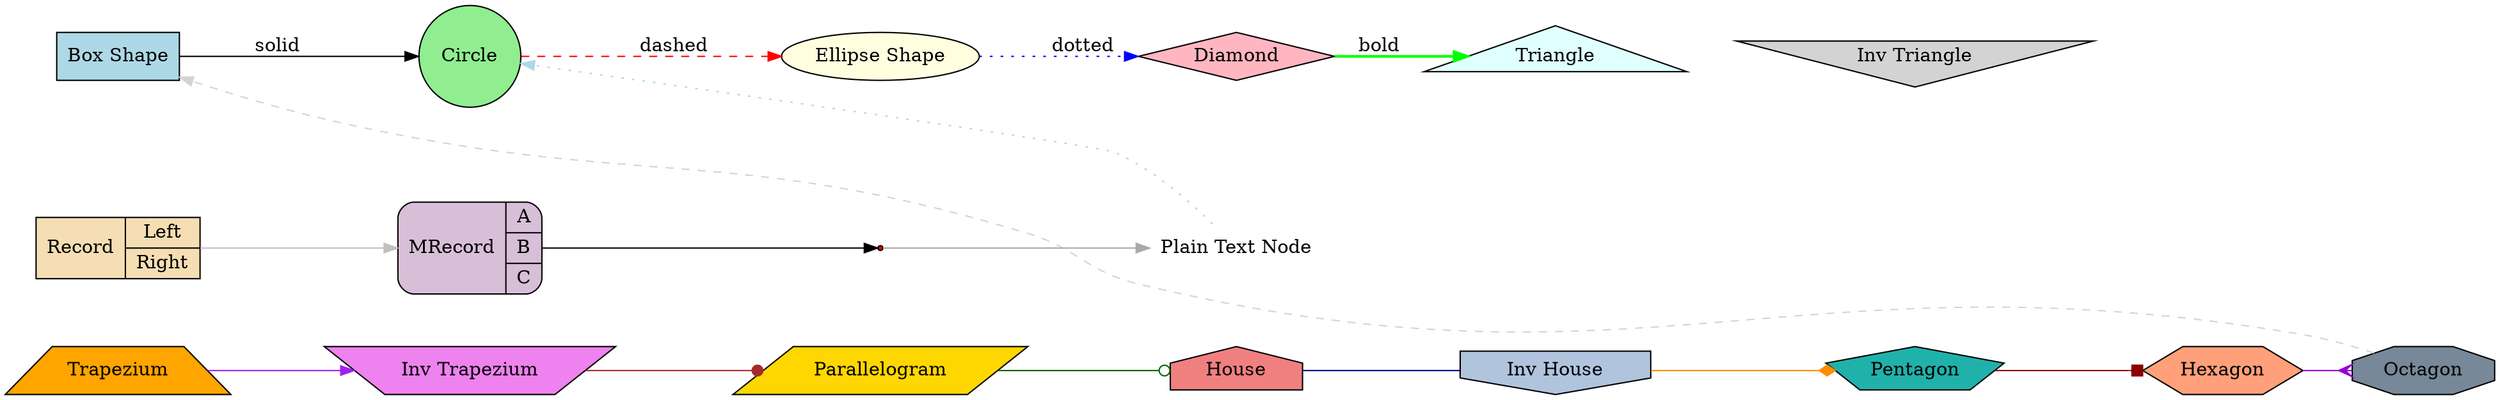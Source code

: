 digraph ShapesTest {
    rankdir=LR;
    
    // Test all different node shapes
    box_node [shape=box, label="Box Shape", fillcolor=lightblue, style=filled];
    circle_node [shape=circle, label="Circle", fillcolor=lightgreen, style=filled];
    ellipse_node [shape=ellipse, label="Ellipse Shape", fillcolor=lightyellow, style=filled];
    diamond_node [shape=diamond, label="Diamond", fillcolor=lightpink, style=filled];
    triangle_node [shape=triangle, label="Triangle", fillcolor=lightcyan, style=filled];
    invtriangle_node [shape=invtriangle, label="Inv Triangle", fillcolor=lightgray, style=filled];
    trapezium_node [shape=trapezium, label="Trapezium", fillcolor=orange, style=filled];
    invtrapezium_node [shape=invtrapezium, label="Inv Trapezium", fillcolor=violet, style=filled];
    parallelogram_node [shape=parallelogram, label="Parallelogram", fillcolor=gold, style=filled];
    house_node [shape=house, label="House", fillcolor=lightcoral, style=filled];
    invhouse_node [shape=invhouse, label="Inv House", fillcolor=lightsteelblue, style=filled];
    pentagon_node [shape=pentagon, label="Pentagon", fillcolor=lightseagreen, style=filled];
    hexagon_node [shape=hexagon, label="Hexagon", fillcolor=lightsalmon, style=filled];
    octagon_node [shape=octagon, label="Octagon", fillcolor=lightslategray, style=filled];
    
    // Record shapes
    record_node [shape=record, label="{Record|{Left|Right}}", fillcolor=wheat, style=filled];
    mrecord_node [shape=Mrecord, label="{MRecord|{A|B|C}}", fillcolor=thistle, style=filled];
    
    // Special shapes
    point_node [shape=point, fillcolor=red, style=filled];
    plaintext_node [shape=plaintext, label="Plain Text Node"];
    
    // Test different edge styles
    box_node -> circle_node [style=solid, color=black, label="solid"];
    circle_node -> ellipse_node [style=dashed, color=red, label="dashed"];
    ellipse_node -> diamond_node [style=dotted, color=blue, label="dotted"];
    diamond_node -> triangle_node [style=bold, color=green, label="bold"];
    triangle_node -> invtriangle_node [style=invis];
    
    // Test different arrow types
    trapezium_node -> invtrapezium_node [arrowhead=normal, color=purple];
    invtrapezium_node -> parallelogram_node [arrowhead=dot, color=brown];
    parallelogram_node -> house_node [arrowhead=odot, color=darkgreen];
    house_node -> invhouse_node [arrowhead=none, color=darkblue];
    invhouse_node -> pentagon_node [arrowhead=diamond, color=darkorange];
    pentagon_node -> hexagon_node [arrowhead=box, color=darkred];
    hexagon_node -> octagon_node [arrowhead=crow, color=darkviolet];
    
    // Connect records
    record_node -> mrecord_node [color=gray];
    mrecord_node -> point_node [color=black];
    point_node -> plaintext_node [color=darkgray];
    
    // Create some cycles for complexity
    octagon_node -> box_node [style=dashed, color=lightgray, constraint=false];
    plaintext_node -> circle_node [style=dotted, color=lightblue, constraint=false];
}